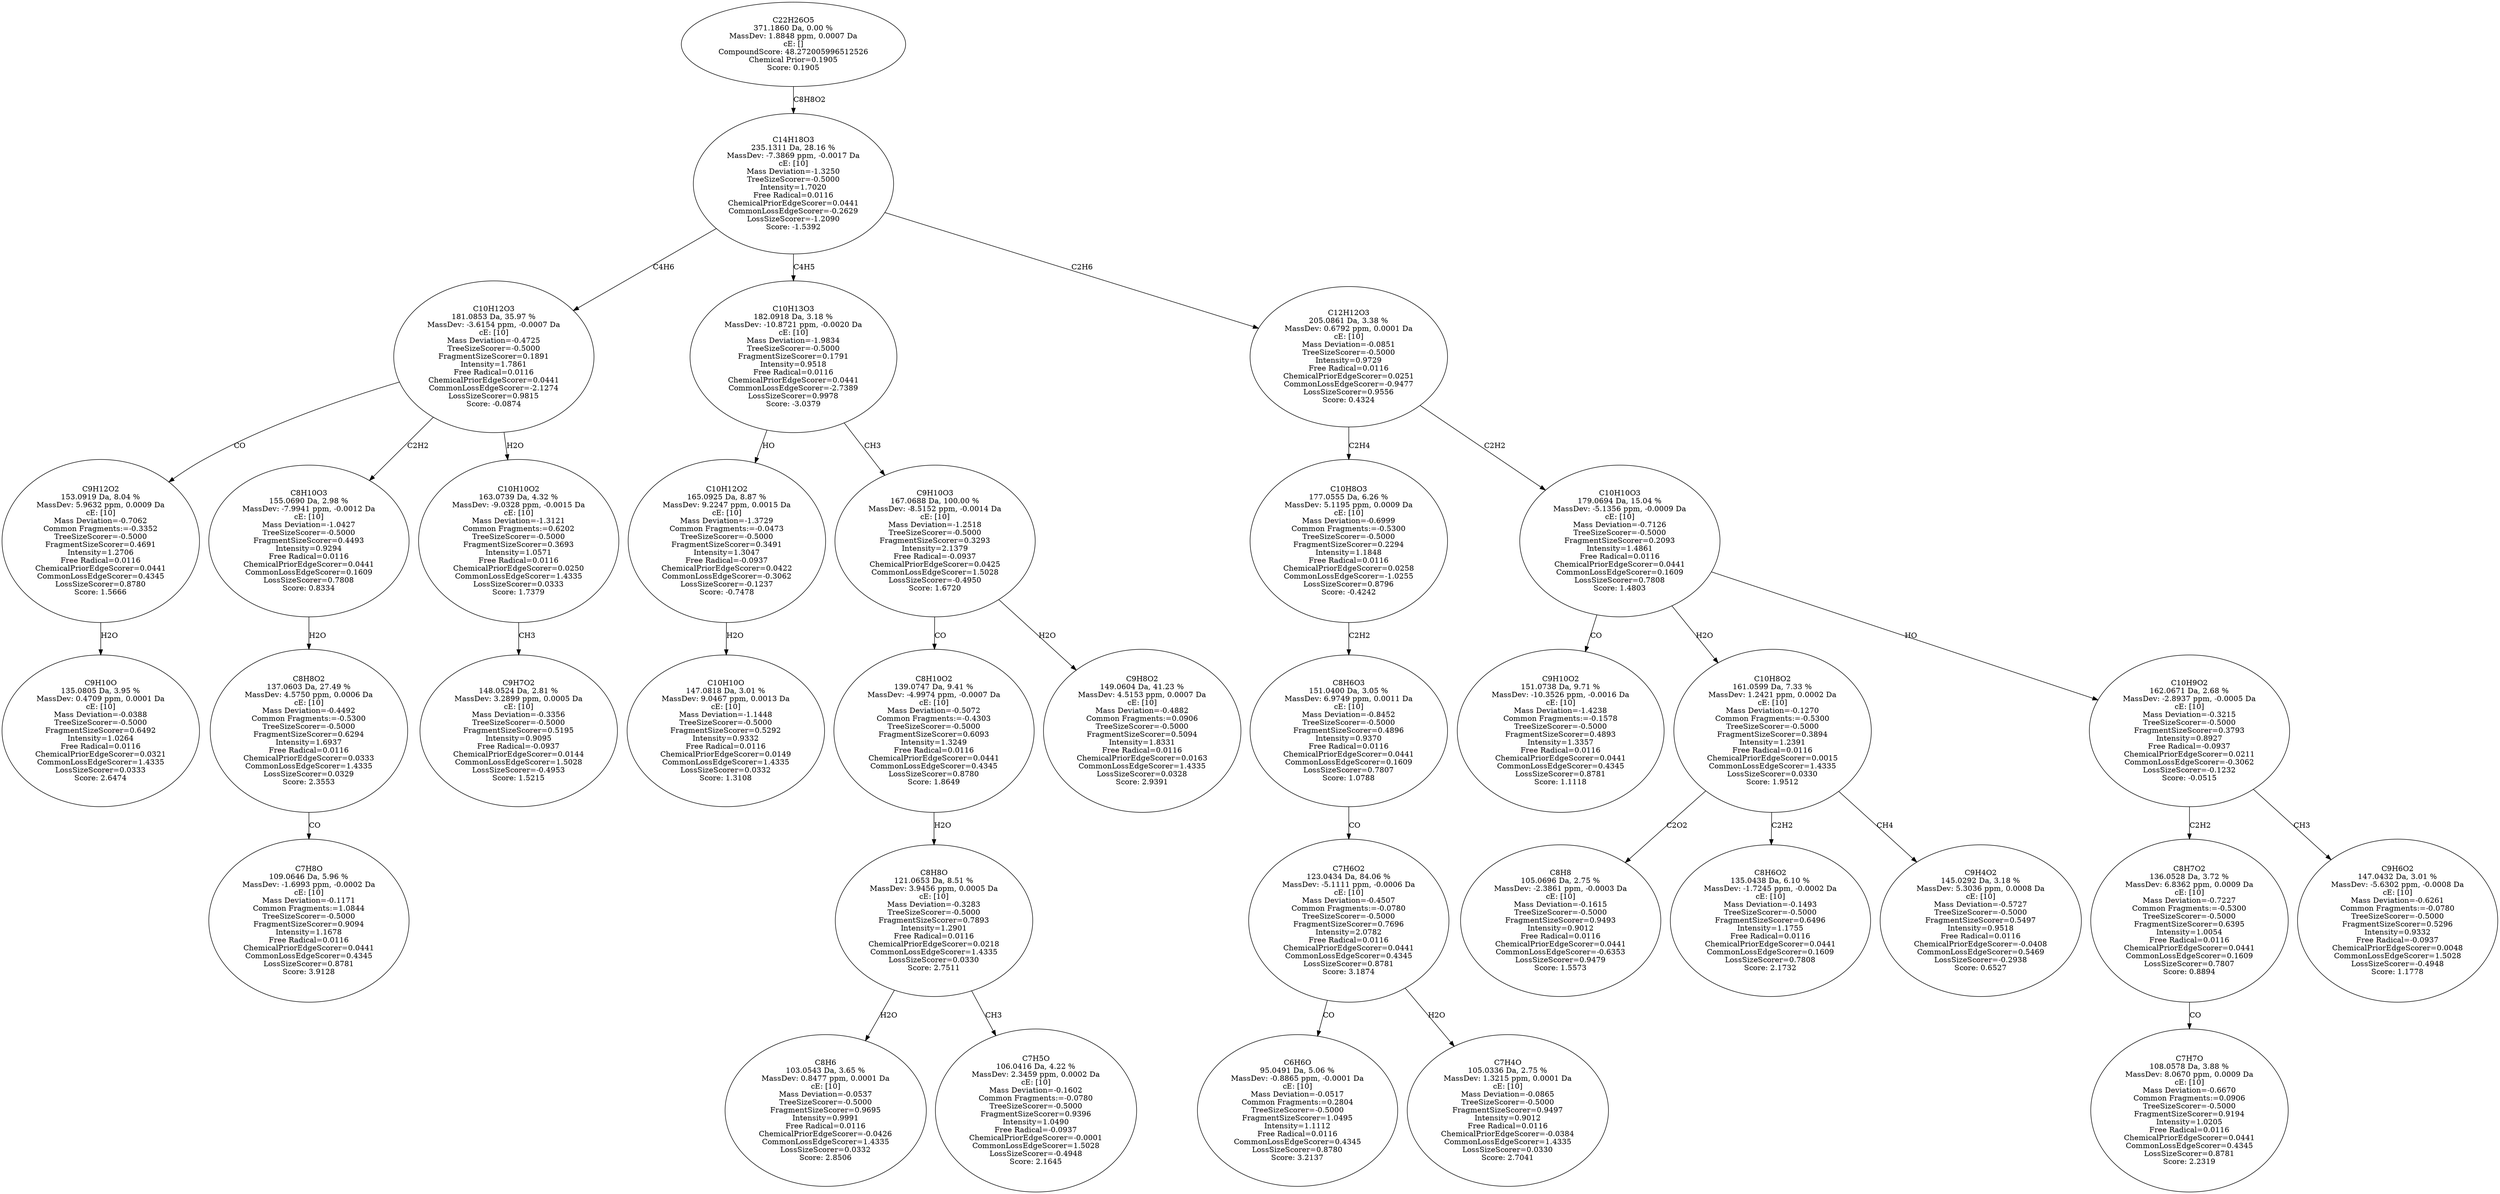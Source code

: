 strict digraph {
v1 [label="C9H10O\n135.0805 Da, 3.95 %\nMassDev: 0.4709 ppm, 0.0001 Da\ncE: [10]\nMass Deviation=-0.0388\nTreeSizeScorer=-0.5000\nFragmentSizeScorer=0.6492\nIntensity=1.0264\nFree Radical=0.0116\nChemicalPriorEdgeScorer=0.0321\nCommonLossEdgeScorer=1.4335\nLossSizeScorer=0.0333\nScore: 2.6474"];
v2 [label="C9H12O2\n153.0919 Da, 8.04 %\nMassDev: 5.9632 ppm, 0.0009 Da\ncE: [10]\nMass Deviation=-0.7062\nCommon Fragments:=-0.3352\nTreeSizeScorer=-0.5000\nFragmentSizeScorer=0.4691\nIntensity=1.2706\nFree Radical=0.0116\nChemicalPriorEdgeScorer=0.0441\nCommonLossEdgeScorer=0.4345\nLossSizeScorer=0.8780\nScore: 1.5666"];
v3 [label="C7H8O\n109.0646 Da, 5.96 %\nMassDev: -1.6993 ppm, -0.0002 Da\ncE: [10]\nMass Deviation=-0.1171\nCommon Fragments:=1.0844\nTreeSizeScorer=-0.5000\nFragmentSizeScorer=0.9094\nIntensity=1.1678\nFree Radical=0.0116\nChemicalPriorEdgeScorer=0.0441\nCommonLossEdgeScorer=0.4345\nLossSizeScorer=0.8781\nScore: 3.9128"];
v4 [label="C8H8O2\n137.0603 Da, 27.49 %\nMassDev: 4.5750 ppm, 0.0006 Da\ncE: [10]\nMass Deviation=-0.4492\nCommon Fragments:=-0.5300\nTreeSizeScorer=-0.5000\nFragmentSizeScorer=0.6294\nIntensity=1.6937\nFree Radical=0.0116\nChemicalPriorEdgeScorer=0.0333\nCommonLossEdgeScorer=1.4335\nLossSizeScorer=0.0329\nScore: 2.3553"];
v5 [label="C8H10O3\n155.0690 Da, 2.98 %\nMassDev: -7.9941 ppm, -0.0012 Da\ncE: [10]\nMass Deviation=-1.0427\nTreeSizeScorer=-0.5000\nFragmentSizeScorer=0.4493\nIntensity=0.9294\nFree Radical=0.0116\nChemicalPriorEdgeScorer=0.0441\nCommonLossEdgeScorer=0.1609\nLossSizeScorer=0.7808\nScore: 0.8334"];
v6 [label="C9H7O2\n148.0524 Da, 2.81 %\nMassDev: 3.2899 ppm, 0.0005 Da\ncE: [10]\nMass Deviation=-0.3356\nTreeSizeScorer=-0.5000\nFragmentSizeScorer=0.5195\nIntensity=0.9095\nFree Radical=-0.0937\nChemicalPriorEdgeScorer=0.0144\nCommonLossEdgeScorer=1.5028\nLossSizeScorer=-0.4953\nScore: 1.5215"];
v7 [label="C10H10O2\n163.0739 Da, 4.32 %\nMassDev: -9.0328 ppm, -0.0015 Da\ncE: [10]\nMass Deviation=-1.3121\nCommon Fragments:=0.6202\nTreeSizeScorer=-0.5000\nFragmentSizeScorer=0.3693\nIntensity=1.0571\nFree Radical=0.0116\nChemicalPriorEdgeScorer=0.0250\nCommonLossEdgeScorer=1.4335\nLossSizeScorer=0.0333\nScore: 1.7379"];
v8 [label="C10H12O3\n181.0853 Da, 35.97 %\nMassDev: -3.6154 ppm, -0.0007 Da\ncE: [10]\nMass Deviation=-0.4725\nTreeSizeScorer=-0.5000\nFragmentSizeScorer=0.1891\nIntensity=1.7861\nFree Radical=0.0116\nChemicalPriorEdgeScorer=0.0441\nCommonLossEdgeScorer=-2.1274\nLossSizeScorer=0.9815\nScore: -0.0874"];
v9 [label="C10H10O\n147.0818 Da, 3.01 %\nMassDev: 9.0467 ppm, 0.0013 Da\ncE: [10]\nMass Deviation=-1.1448\nTreeSizeScorer=-0.5000\nFragmentSizeScorer=0.5292\nIntensity=0.9332\nFree Radical=0.0116\nChemicalPriorEdgeScorer=0.0149\nCommonLossEdgeScorer=1.4335\nLossSizeScorer=0.0332\nScore: 1.3108"];
v10 [label="C10H12O2\n165.0925 Da, 8.87 %\nMassDev: 9.2247 ppm, 0.0015 Da\ncE: [10]\nMass Deviation=-1.3729\nCommon Fragments:=-0.0473\nTreeSizeScorer=-0.5000\nFragmentSizeScorer=0.3491\nIntensity=1.3047\nFree Radical=-0.0937\nChemicalPriorEdgeScorer=0.0422\nCommonLossEdgeScorer=-0.3062\nLossSizeScorer=-0.1237\nScore: -0.7478"];
v11 [label="C8H6\n103.0543 Da, 3.65 %\nMassDev: 0.8477 ppm, 0.0001 Da\ncE: [10]\nMass Deviation=-0.0537\nTreeSizeScorer=-0.5000\nFragmentSizeScorer=0.9695\nIntensity=0.9991\nFree Radical=0.0116\nChemicalPriorEdgeScorer=-0.0426\nCommonLossEdgeScorer=1.4335\nLossSizeScorer=0.0332\nScore: 2.8506"];
v12 [label="C7H5O\n106.0416 Da, 4.22 %\nMassDev: 2.3459 ppm, 0.0002 Da\ncE: [10]\nMass Deviation=-0.1602\nCommon Fragments:=-0.0780\nTreeSizeScorer=-0.5000\nFragmentSizeScorer=0.9396\nIntensity=1.0490\nFree Radical=-0.0937\nChemicalPriorEdgeScorer=-0.0001\nCommonLossEdgeScorer=1.5028\nLossSizeScorer=-0.4948\nScore: 2.1645"];
v13 [label="C8H8O\n121.0653 Da, 8.51 %\nMassDev: 3.9456 ppm, 0.0005 Da\ncE: [10]\nMass Deviation=-0.3283\nTreeSizeScorer=-0.5000\nFragmentSizeScorer=0.7893\nIntensity=1.2901\nFree Radical=0.0116\nChemicalPriorEdgeScorer=0.0218\nCommonLossEdgeScorer=1.4335\nLossSizeScorer=0.0330\nScore: 2.7511"];
v14 [label="C8H10O2\n139.0747 Da, 9.41 %\nMassDev: -4.9974 ppm, -0.0007 Da\ncE: [10]\nMass Deviation=-0.5072\nCommon Fragments:=-0.4303\nTreeSizeScorer=-0.5000\nFragmentSizeScorer=0.6093\nIntensity=1.3249\nFree Radical=0.0116\nChemicalPriorEdgeScorer=0.0441\nCommonLossEdgeScorer=0.4345\nLossSizeScorer=0.8780\nScore: 1.8649"];
v15 [label="C9H8O2\n149.0604 Da, 41.23 %\nMassDev: 4.5153 ppm, 0.0007 Da\ncE: [10]\nMass Deviation=-0.4882\nCommon Fragments:=0.0906\nTreeSizeScorer=-0.5000\nFragmentSizeScorer=0.5094\nIntensity=1.8331\nFree Radical=0.0116\nChemicalPriorEdgeScorer=0.0163\nCommonLossEdgeScorer=1.4335\nLossSizeScorer=0.0328\nScore: 2.9391"];
v16 [label="C9H10O3\n167.0688 Da, 100.00 %\nMassDev: -8.5152 ppm, -0.0014 Da\ncE: [10]\nMass Deviation=-1.2518\nTreeSizeScorer=-0.5000\nFragmentSizeScorer=0.3293\nIntensity=2.1379\nFree Radical=-0.0937\nChemicalPriorEdgeScorer=0.0425\nCommonLossEdgeScorer=1.5028\nLossSizeScorer=-0.4950\nScore: 1.6720"];
v17 [label="C10H13O3\n182.0918 Da, 3.18 %\nMassDev: -10.8721 ppm, -0.0020 Da\ncE: [10]\nMass Deviation=-1.9834\nTreeSizeScorer=-0.5000\nFragmentSizeScorer=0.1791\nIntensity=0.9518\nFree Radical=0.0116\nChemicalPriorEdgeScorer=0.0441\nCommonLossEdgeScorer=-2.7389\nLossSizeScorer=0.9978\nScore: -3.0379"];
v18 [label="C6H6O\n95.0491 Da, 5.06 %\nMassDev: -0.8865 ppm, -0.0001 Da\ncE: [10]\nMass Deviation=-0.0517\nCommon Fragments:=0.2804\nTreeSizeScorer=-0.5000\nFragmentSizeScorer=1.0495\nIntensity=1.1112\nFree Radical=0.0116\nCommonLossEdgeScorer=0.4345\nLossSizeScorer=0.8780\nScore: 3.2137"];
v19 [label="C7H4O\n105.0336 Da, 2.75 %\nMassDev: 1.3215 ppm, 0.0001 Da\ncE: [10]\nMass Deviation=-0.0865\nTreeSizeScorer=-0.5000\nFragmentSizeScorer=0.9497\nIntensity=0.9012\nFree Radical=0.0116\nChemicalPriorEdgeScorer=-0.0384\nCommonLossEdgeScorer=1.4335\nLossSizeScorer=0.0330\nScore: 2.7041"];
v20 [label="C7H6O2\n123.0434 Da, 84.06 %\nMassDev: -5.1111 ppm, -0.0006 Da\ncE: [10]\nMass Deviation=-0.4507\nCommon Fragments:=-0.0780\nTreeSizeScorer=-0.5000\nFragmentSizeScorer=0.7696\nIntensity=2.0782\nFree Radical=0.0116\nChemicalPriorEdgeScorer=0.0441\nCommonLossEdgeScorer=0.4345\nLossSizeScorer=0.8781\nScore: 3.1874"];
v21 [label="C8H6O3\n151.0400 Da, 3.05 %\nMassDev: 6.9749 ppm, 0.0011 Da\ncE: [10]\nMass Deviation=-0.8452\nTreeSizeScorer=-0.5000\nFragmentSizeScorer=0.4896\nIntensity=0.9370\nFree Radical=0.0116\nChemicalPriorEdgeScorer=0.0441\nCommonLossEdgeScorer=0.1609\nLossSizeScorer=0.7807\nScore: 1.0788"];
v22 [label="C10H8O3\n177.0555 Da, 6.26 %\nMassDev: 5.1195 ppm, 0.0009 Da\ncE: [10]\nMass Deviation=-0.6999\nCommon Fragments:=-0.5300\nTreeSizeScorer=-0.5000\nFragmentSizeScorer=0.2294\nIntensity=1.1848\nFree Radical=0.0116\nChemicalPriorEdgeScorer=0.0258\nCommonLossEdgeScorer=-1.0255\nLossSizeScorer=0.8796\nScore: -0.4242"];
v23 [label="C9H10O2\n151.0738 Da, 9.71 %\nMassDev: -10.3526 ppm, -0.0016 Da\ncE: [10]\nMass Deviation=-1.4238\nCommon Fragments:=-0.1578\nTreeSizeScorer=-0.5000\nFragmentSizeScorer=0.4893\nIntensity=1.3357\nFree Radical=0.0116\nChemicalPriorEdgeScorer=0.0441\nCommonLossEdgeScorer=0.4345\nLossSizeScorer=0.8781\nScore: 1.1118"];
v24 [label="C8H8\n105.0696 Da, 2.75 %\nMassDev: -2.3861 ppm, -0.0003 Da\ncE: [10]\nMass Deviation=-0.1615\nTreeSizeScorer=-0.5000\nFragmentSizeScorer=0.9493\nIntensity=0.9012\nFree Radical=0.0116\nChemicalPriorEdgeScorer=0.0441\nCommonLossEdgeScorer=-0.6353\nLossSizeScorer=0.9479\nScore: 1.5573"];
v25 [label="C8H6O2\n135.0438 Da, 6.10 %\nMassDev: -1.7245 ppm, -0.0002 Da\ncE: [10]\nMass Deviation=-0.1493\nTreeSizeScorer=-0.5000\nFragmentSizeScorer=0.6496\nIntensity=1.1755\nFree Radical=0.0116\nChemicalPriorEdgeScorer=0.0441\nCommonLossEdgeScorer=0.1609\nLossSizeScorer=0.7808\nScore: 2.1732"];
v26 [label="C9H4O2\n145.0292 Da, 3.18 %\nMassDev: 5.3036 ppm, 0.0008 Da\ncE: [10]\nMass Deviation=-0.5727\nTreeSizeScorer=-0.5000\nFragmentSizeScorer=0.5497\nIntensity=0.9518\nFree Radical=0.0116\nChemicalPriorEdgeScorer=-0.0408\nCommonLossEdgeScorer=0.5469\nLossSizeScorer=-0.2938\nScore: 0.6527"];
v27 [label="C10H8O2\n161.0599 Da, 7.33 %\nMassDev: 1.2421 ppm, 0.0002 Da\ncE: [10]\nMass Deviation=-0.1270\nCommon Fragments:=-0.5300\nTreeSizeScorer=-0.5000\nFragmentSizeScorer=0.3894\nIntensity=1.2391\nFree Radical=0.0116\nChemicalPriorEdgeScorer=0.0015\nCommonLossEdgeScorer=1.4335\nLossSizeScorer=0.0330\nScore: 1.9512"];
v28 [label="C7H7O\n108.0578 Da, 3.88 %\nMassDev: 8.0670 ppm, 0.0009 Da\ncE: [10]\nMass Deviation=-0.6670\nCommon Fragments:=0.0906\nTreeSizeScorer=-0.5000\nFragmentSizeScorer=0.9194\nIntensity=1.0205\nFree Radical=0.0116\nChemicalPriorEdgeScorer=0.0441\nCommonLossEdgeScorer=0.4345\nLossSizeScorer=0.8781\nScore: 2.2319"];
v29 [label="C8H7O2\n136.0528 Da, 3.72 %\nMassDev: 6.8362 ppm, 0.0009 Da\ncE: [10]\nMass Deviation=-0.7227\nCommon Fragments:=-0.5300\nTreeSizeScorer=-0.5000\nFragmentSizeScorer=0.6395\nIntensity=1.0054\nFree Radical=0.0116\nChemicalPriorEdgeScorer=0.0441\nCommonLossEdgeScorer=0.1609\nLossSizeScorer=0.7807\nScore: 0.8894"];
v30 [label="C9H6O2\n147.0432 Da, 3.01 %\nMassDev: -5.6302 ppm, -0.0008 Da\ncE: [10]\nMass Deviation=-0.6261\nCommon Fragments:=-0.0780\nTreeSizeScorer=-0.5000\nFragmentSizeScorer=0.5296\nIntensity=0.9332\nFree Radical=-0.0937\nChemicalPriorEdgeScorer=0.0048\nCommonLossEdgeScorer=1.5028\nLossSizeScorer=-0.4948\nScore: 1.1778"];
v31 [label="C10H9O2\n162.0671 Da, 2.68 %\nMassDev: -2.8937 ppm, -0.0005 Da\ncE: [10]\nMass Deviation=-0.3215\nTreeSizeScorer=-0.5000\nFragmentSizeScorer=0.3793\nIntensity=0.8927\nFree Radical=-0.0937\nChemicalPriorEdgeScorer=0.0211\nCommonLossEdgeScorer=-0.3062\nLossSizeScorer=-0.1232\nScore: -0.0515"];
v32 [label="C10H10O3\n179.0694 Da, 15.04 %\nMassDev: -5.1356 ppm, -0.0009 Da\ncE: [10]\nMass Deviation=-0.7126\nTreeSizeScorer=-0.5000\nFragmentSizeScorer=0.2093\nIntensity=1.4861\nFree Radical=0.0116\nChemicalPriorEdgeScorer=0.0441\nCommonLossEdgeScorer=0.1609\nLossSizeScorer=0.7808\nScore: 1.4803"];
v33 [label="C12H12O3\n205.0861 Da, 3.38 %\nMassDev: 0.6792 ppm, 0.0001 Da\ncE: [10]\nMass Deviation=-0.0851\nTreeSizeScorer=-0.5000\nIntensity=0.9729\nFree Radical=0.0116\nChemicalPriorEdgeScorer=0.0251\nCommonLossEdgeScorer=-0.9477\nLossSizeScorer=0.9556\nScore: 0.4324"];
v34 [label="C14H18O3\n235.1311 Da, 28.16 %\nMassDev: -7.3869 ppm, -0.0017 Da\ncE: [10]\nMass Deviation=-1.3250\nTreeSizeScorer=-0.5000\nIntensity=1.7020\nFree Radical=0.0116\nChemicalPriorEdgeScorer=0.0441\nCommonLossEdgeScorer=-0.2629\nLossSizeScorer=-1.2090\nScore: -1.5392"];
v35 [label="C22H26O5\n371.1860 Da, 0.00 %\nMassDev: 1.8848 ppm, 0.0007 Da\ncE: []\nCompoundScore: 48.272005996512526\nChemical Prior=0.1905\nScore: 0.1905"];
v2 -> v1 [label="H2O"];
v8 -> v2 [label="CO"];
v4 -> v3 [label="CO"];
v5 -> v4 [label="H2O"];
v8 -> v5 [label="C2H2"];
v7 -> v6 [label="CH3"];
v8 -> v7 [label="H2O"];
v34 -> v8 [label="C4H6"];
v10 -> v9 [label="H2O"];
v17 -> v10 [label="HO"];
v13 -> v11 [label="H2O"];
v13 -> v12 [label="CH3"];
v14 -> v13 [label="H2O"];
v16 -> v14 [label="CO"];
v16 -> v15 [label="H2O"];
v17 -> v16 [label="CH3"];
v34 -> v17 [label="C4H5"];
v20 -> v18 [label="CO"];
v20 -> v19 [label="H2O"];
v21 -> v20 [label="CO"];
v22 -> v21 [label="C2H2"];
v33 -> v22 [label="C2H4"];
v32 -> v23 [label="CO"];
v27 -> v24 [label="C2O2"];
v27 -> v25 [label="C2H2"];
v27 -> v26 [label="CH4"];
v32 -> v27 [label="H2O"];
v29 -> v28 [label="CO"];
v31 -> v29 [label="C2H2"];
v31 -> v30 [label="CH3"];
v32 -> v31 [label="HO"];
v33 -> v32 [label="C2H2"];
v34 -> v33 [label="C2H6"];
v35 -> v34 [label="C8H8O2"];
}